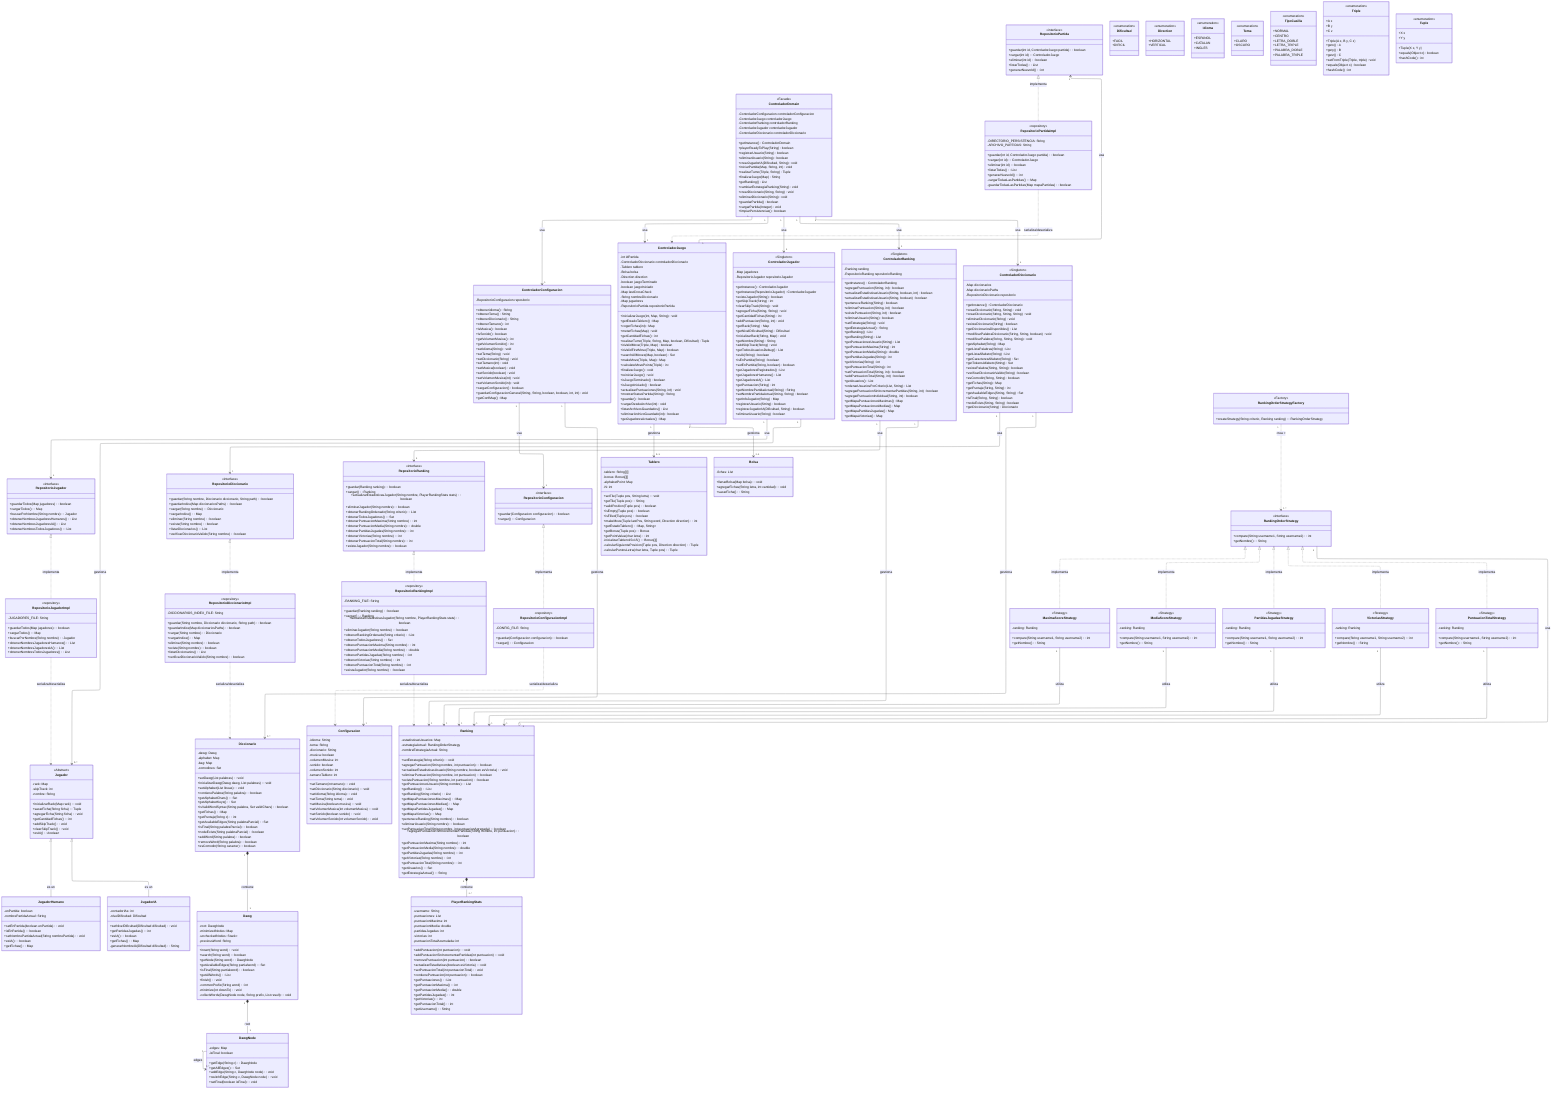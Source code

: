 ---
config:
  layout: elk
---
classDiagram
direction TB
    %% CAPA 1: CONTROLLERS (Superior)
    class ControladorDomain {
        -ControladorConfiguracion controladorConfiguracion
        -ControladorJuego controladorJuego
        -ControladorRanking controladorRanking
        -ControladorJugador controladorJugador
        -ControladorDiccionario controladorDiccionario
        +getInstance() ControladorDomain
        +playerReadyToPlay(String) boolean
        +registrarUsuario(String) boolean
        +eliminarUsuario(String) boolean
        +crearJugadorIA(Dificultad, String) void
        +iniciarPartida(Map, String, int) void
        +realizarTurno(Triple, String) Tuple
        +finalizarJuego(Map) String
        +getRanking() List
        +cambiarEstrategiaRanking(String) void
        +crearDiccionario(String, String) void
        +eliminarDiccionario(String) void
        +guardarPartida() boolean
        +cargarPartida(Integer) void
        +limpiarPersistencias() boolean
    }
    
    class ControladorConfiguracion {
        -RepositorioConfiguracion repositorio
        +obteneridioma() String
        +obtenerTema() String
        +obtenerDiccionario() String
        +obtenerTamano() int
        +isMusica() boolean
        +isSonido() boolean
        +getVolumenMusica() int
        +getVolumenSonido() int
        +setIdioma(String) void
        +setTema(String) void
        +setDiccionario(String) void
        +setTamano(int) void
        +setMusica(boolean) void
        +setSonido(boolean) void
        +setVolumenMusica(int) void
        +setVolumenSonido(int) void
        +cargarConfiguracion() boolean
        +guardarConfiguracionGeneral(String, String, boolean, boolean, int, int) void
        +getConfMap() Map
    }
    
    class ControladorJuego {
        -int idPartida
        -ControladorDiccionario controladorDiccionario
        -Tablero tablero
        -Bolsa bolsa
        -Direction direction
        -boolean juegoTerminado
        -boolean juegoIniciado
        -Map lastCrossCheck
        -String nombreDiccionario
        -Map jugadores
        -RepositorioPartida repositorioPartida
        +inicializarJuego(int, Map, String) void
        +getEstadoTablero() Map
        +cogerFichas(int) Map
        +meterFichas(Map) void
        +getCantidadFichas() int
        +realizarTurno(Triple, String, Map, boolean, Dificultad) Tuple
        +isValidMove(Triple, Map) boolean
        +isValidFirstMove(Triple, Map) boolean
        +searchAllMoves(Map, boolean) Set
        +makeMove(Triple, Map) Map
        +calculateMovePoints(Triple) int
        +finalizarJuego() void
        +reiniciarJuego() void
        +isJuegoTerminado() boolean
        +isJuegoIniciado() boolean
        +actualizarPuntuaciones(String, int) void
        +mostrarStatusPartida(String) String
        +guardar() boolean
        +cargarDesdeArchivo(int) void
        +listarArchivosGuardados() List
        +eliminarArchivoGuardado(int) boolean
        +getJugadoresActuales() Map
    }
    
    class ControladorJugador {
        -Map jugadores
        -RepositorioJugador repositorioJugador
        +getInstance() ControladorJugador
        +getInstance(RepositorioJugador) ControladorJugador
        +existeJugador(String) boolean
        +getSkipTrack(String) int
        +clearSkipTrack(String) void
        +agregarFicha(String, String) void
        +getCantidadFichas(String) int
        +addPuntuacion(String, int) void
        +getRack(String) Map
        +getNivelDificultad(String) Dificultad
        +inicializarRack(String, Map) void
        +getNombre(String) String
        +addSkipTrack(String) void
        +getTodosUsuariosDebug() List
        +esIA(String) boolean
        +isEnPartida(String) boolean
        +setEnPartida(String, boolean) boolean
        +getJugadoresRegistrados() List
        +getJugadoresHumanos() List
        +getJugadoresIA() List
        +getPuntuacion(String) int
        +getNombrePartidaActual(String) String
        +setNombrePartidaActual(String, String) boolean
        +getInfoJugador(String) Map
        +registrarUsuario(String) boolean
        +registrarJugadorIA(Dificultad, String) boolean
        +eliminarUsuario(String) boolean
    }
    
    class ControladorRanking {
        -Ranking ranking
        -RepositorioRanking repositorioRanking
        +getInstance() ControladorRanking
        +agregarPuntuacion(String, int) boolean
        +actualizarEstadisticasUsuario(String, boolean, int) boolean
        +actualizarEstadisticasUsuario(String, boolean) boolean
        +perteneceRanking(String) boolean
        +eliminarPuntuacion(String, int) boolean
        +existePuntuacion(String, int) boolean
        +eliminarUsuario(String) boolean
        +setEstrategia(String) void
        +getEstrategiaActual() String
        +getRanking() List
        +getRanking(String) List
        +getPuntuacionesUsuario(String) List
        +getPuntuacionMaxima(String) int
        +getPuntuacionMedia(String) double
        +getPartidasJugadas(String) int
        +getVictorias(String) int
        +getPuntuacionTotal(String) int
        +setPuntuacionTotal(String, int) boolean
        +addPuntuacionTotal(String, int) boolean
        +getUsuarios() List
        +ordenarUsuariosPorCriterio(List, String) List
        +agregarPuntuacionSinIncrementarPartidas(String, int) boolean
        +agregarPuntuacionIndividual(String, int) boolean
        +getMapaPuntuacionesMaximas() Map
        +getMapaPuntuacionesMedias() Map
        +getMapaPartidasJugadas() Map
        +getMapaVictorias() Map
    }
    
    class ControladorDiccionario {
        -Map diccionarios
        -Map diccionarioPaths
        -RepositorioDiccionario repositorio
        +getInstance() ControladorDiccionario
        +crearDiccionario(String, String) void
        +crearDiccionario(String, String, String) void
        +eliminarDiccionario(String) void
        +existeDiccionario(String) boolean
        +getDiccionariosDisponibles() List
        +modificarPalabraDiccionario(String, String, boolean) void
        +modificarPalabra(String, String, String) void
        +getAlphabet(String) Map
        +getListaPalabras(String) List
        +getListaAlfabeto(String) List
        +getCaracteresAlfabeto(String) Set
        +getTokensAlfabeto(String) Set
        +existePalabra(String, String) boolean
        +verificarDiccionarioValido(String) boolean
        +esComodin(String, String) boolean
        +getFichas(String) Map
        +getPuntaje(String, String) int
        +getAvailableEdges(String, String) Set
        +isFinal(String, String) boolean
        +nodeExists(String, String) boolean
        +getDiccionario(String) Diccionario
    }


    %% CAPA 2: REPOSITORIES (INTERFACES)
    class RepositorioJugador {
        +guardarTodos(Map<String, Jugador> jugadores): boolean
        +cargarTodos(): Map<String, Jugador>
        +buscarPorNombre(String nombre): Jugador
        +obtenerNombresJugadoresHumanos(): List<String>
        +obtenerNombresJugadoresIA(): List<String>
        +obtenerNombresTodosJugadores(): List<String>
    }
    class RepositorioPartida {
        +guardar(int id, ControladorJuego partida): boolean
        +cargar(int id): ControladorJuego
        +eliminar(int id): boolean
        +listarTodas(): List<Integer>
        +generarNuevoId(): int
    }
    class RepositorioDiccionario {
        +guardar(String nombre, Diccionario diccionario, String path): boolean
        +guardarIndice(Map<String, String> diccionariosPaths): boolean
        +cargar(String nombre): Diccionario
        +cargarIndice(): Map<String, String>
        +eliminar(String nombre): boolean
        +existe(String nombre): boolean
        +listarDiccionarios(): List<String>
        +verificarDiccionarioValido(String nombre): boolean
    }
    class RepositorioRanking {
        +guardar(Ranking ranking): boolean
        +cargar(): Ranking
        +actualizarEstadisticasJugador(String nombre, PlayerRankingStats stats): boolean
        +eliminarJugador(String nombre): boolean
        +obtenerRankingOrdenado(String criterio): List<String>
        +obtenerTodosJugadores(): Set<String>
        +obtenerPuntuacionMaxima(String nombre): int
        +obtenerPuntuacionMedia(String nombre): double
        +obtenerPartidasJugadas(String nombre): int
        +obtenerVictorias(String nombre): int
        +obtenerPuntuacionTotal(String nombre): int
        +existeJugador(String nombre): boolean
    }
    class RepositorioConfiguracion {
        +guardar(Configuracion configuracion): boolean
        +cargar(): Configuracion
    }

    %% IMPLEMENTACIONES
    class RepositorioJugadorImpl {
        -JUGADORES_FILE: String
        +guardarTodos(Map<String, Jugador> jugadores): boolean
        +cargarTodos(): Map<String, Jugador>
        +buscarPorNombre(String nombre): Jugador
        +obtenerNombresJugadoresHumanos(): List<String>
        +obtenerNombresJugadoresIA(): List<String>
        +obtenerNombresTodosJugadores(): List<String>
    }
    class RepositorioPartidaImpl {
        -DIRECTORIO_PERSISTENCIA: String
        -ARCHIVO_PARTIDAS: String
        +guardar(int id, ControladorJuego partida): boolean
        +cargar(int id): ControladorJuego
        +eliminar(int id): boolean
        +listarTodas(): List<Integer>
        +generarNuevoId(): int
        -cargarTodasLasPartidas(): Map<Integer, ControladorJuego>
        -guardarTodasLasPartidas(Map<Integer, ControladorJuego> mapaPartidas): boolean
    }
    class RepositorioDiccionarioImpl {
        -DICCIONARIOS_INDEX_FILE: String
        +guardar(String nombre, Diccionario diccionario, String path): boolean
        +guardarIndice(Map<String, String> diccionariosPaths): boolean
        +cargar(String nombre): Diccionario
        +cargarIndice(): Map<String, String>
        +eliminar(String nombre): boolean
        +existe(String nombre): boolean
        +listarDiccionarios(): List<String>
        +verificarDiccionarioValido(String nombre): boolean
    }
    class RepositorioRankingImpl {
        -RANKING_FILE: String
        +guardar(Ranking ranking): boolean
        +cargar(): Ranking
        +actualizarEstadisticasJugador(String nombre, PlayerRankingStats stats): boolean
        +eliminarJugador(String nombre): boolean
        +obtenerRankingOrdenado(String criterio): List<String>
        +obtenerTodosJugadores(): Set<String>
        +obtenerPuntuacionMaxima(String nombre): int
        +obtenerPuntuacionMedia(String nombre): double
        +obtenerPartidasJugadas(String nombre): int
        +obtenerVictorias(String nombre): int
        +obtenerPuntuacionTotal(String nombre): int
        +existeJugador(String nombre): boolean
    }
    class RepositorioConfiguracionImpl {
        -CONFIG_FILE: String
        +guardar(Configuracion configuracion): boolean
        +cargar(): Configuracion
    }

    %% CAPA 3: MODELOS
    class Jugador {
        -rack: Map<String, Integer>
        -skipTrack: int
        -nombre: String
        +inicializarRack(Map<String, Integer> rack): void
        +sacarFicha(String ficha): Tuple<String, Integer>
        +agregarFicha(String ficha): void
        +getCantidadFichas(): int
        +addSkipTrack(): void
        +clearSkipTrack(): void
        +esIA(): boolean*
    }
    class JugadorHumano {
        -enPartida: boolean
        -nombrePartidaActual: String
        +setEnPartida(boolean enPartida): void
        +isEnPartida(): boolean
        +setNombrePartidaActual(String nombrePartida): void
        +esIA(): boolean
        +getFichas(): Map<String, Integer>
    }
    class JugadorIA {
        -contadorIAs: int
        -nivelDificultad: Dificultad
        +setNivelDificultad(Dificultad dificultad): void
        +getPartidasJugadas(): int
        +esIA(): boolean
        +getFichas(): Map<String, Integer>
        -generarNombreIA(Dificultad dificultad): String
    }
    class Tablero {
        -tablero: String[][]
        -bonus: Bonus[][]
        -alphabetPoint: Map<Character, Integer>
        -N: int
        +setTile(Tuple<Integer, Integer> pos, String letra): void
        +getTile(Tuple<Integer, Integer> pos): String
        +validPosition(Tuple<Integer, Integer> pos): boolean
        +isEmpty(Tuple<Integer, Integer> pos): boolean
        +isFilled(Tuple<Integer, Integer> pos): boolean
        +makeMove(Tuple<Integer, Integer> lastPos, String word, Direction direction): int
        +getEstadoTablero(): Map<Tuple<Integer, Integer>, String>
        +getBonus(Tuple<Integer, Integer> pos): Bonus
        +getPointValue(char letra): int
        -inicializarTablero15x15(): Bonus[][]
        -calcularSiguientePosicion(Tuple<Integer, Integer> pos, Direction direction): Tuple<Integer, Integer>
        -calcularPuntosLetra(char letra, Tuple<Integer, Integer> pos): Tuple<Integer, Integer>
    }
    class Bolsa {
        -fichas: List<String>
        +llenarBolsa(Map<String, Integer> bolsa): void
        +agregarFichas(String letra, int cantidad): void
        +sacarFicha(): String
    }
    class Diccionario {
        -dawg: Dawg
        -alphabet: Map<String, Integer>
        -bag: Map<String, Integer>
        -comodines: Set<String>
        +setDawg(List<String> palabras): void
        +inicializarDawg(Dawg dawg, List<String> palabras): void
        +setAlphabet(List<String> lineas): void
        +contienePalabra(String palabra): boolean
        +getAlphabetChars(): Set<Character>
        +getAlphabetKeys(): Set<String>
        +isValidWordSyntax(String palabra, Set<Character> validChars): boolean
        +getFichas(): Map<String, Integer>
        +getPuntaje(String c): int
        +getAvailableEdges(String palabraParcial): Set<String>
        +isFinal(String palabraParcial): boolean
        +nodeExists(String palabraParcial): boolean
        +addWord(String palabra): boolean
        +removeWord(String palabra): boolean
        +esComodin(String caracter): boolean
    }
    class Configuracion {
        -idioma: String
        -tema: String
        -diccionario: String
        -musica: boolean
        -volumenMusica: int
        -sonido: boolean
        -volumenSonido: int
        -tamanoTablero: int
        +setTamano(int tamano): void
        +setDiccionario(String diccionario): void
        +setIdioma(String idioma): void
        +setTema(String tema): void
        +setMusica(boolean musica): void
        +setVolumenMusica(int volumenMusica): void
        +setSonido(boolean sonido): void
        +setVolumenSonido(int volumenSonido): void
    }
    class Ranking {
        -estadisticasUsuarios: Map<String, PlayerRankingStats>
        -estrategiaActual: RankingOrderStrategy
        -nombreEstrategiaActual: String
        +setEstrategia(String criterio): void
        +agregarPuntuacion(String nombre, int puntuacion): boolean
        +actualizarEstadisticasUsuario(String nombre, boolean esVictoria): void
        +eliminarPuntuacion(String nombre, int puntuacion): boolean
        +existePuntuacion(String nombre, int puntuacion): boolean
        +getPuntuacionesUsuario(String nombre): List<Integer>
        +getRanking(): List<String>
        +getRanking(String criterio): List<String>
        +getMapaPuntuacionesMaximas(): Map<String, Integer>
        +getMapaPuntuacionesMedias(): Map<String, Double>
        +getMapaPartidasJugadas(): Map<String, Integer>
        +getMapaVictorias(): Map<String, Integer>
        +perteneceRanking(String nombre): boolean
        +eliminarUsuario(String nombre): boolean
        +setPuntuacionTotal(String nombre, int puntuacionAgregada): boolean
        +agregarPuntuacionSinIncrementarPartidas(String nombre, int puntuacion): boolean
        +getPuntuacionMaxima(String nombre): int
        +getPuntuacionMedia(String nombre): double
        +getPartidasJugadas(String nombre): int
        +getVictorias(String nombre): int
        +getPuntuacionTotal(String nombre): int
        +getUsuarios(): Set<String>
        +getEstrategiaActual(): String
    }

    %% MODELOS SECUNDARIOS
    class Dawg {
        -root: DawgNode
        -minimizedNodes: Map<DawgNode, DawgNode>
        -uncheckedNodes: Stack<Triple<DawgNode, String, DawgNode>>
        -previousWord: String
        +insert(String word): void
        +search(String word): boolean
        +getNode(String word): DawgNode
        +getAvailableEdges(String partialword): Set<String>
        +isFinal(String partialword): boolean
        +getAllWords(): List<String>
        +finish(): void
        -commonPrefix(String word): int
        -minimize(int downTo): void
        -collectWords(DawgNode node, String prefix, List<String> result): void
    }
    class DawgNode {
        -edges: Map<String, DawgNode>
        -isFinal: boolean
        +getEdge(String c): DawgNode
        +getAllEdges(): Set<String>
        +addEdge(String c, DawgNode node): void
        +switchEdge(String c, DawgNode node): void
        +setFinal(boolean isFinal): void
    }
    class PlayerRankingStats {
        -username: String
        -puntuaciones: List<Integer>
        -puntuacionMaxima: int
        -puntuacionMedia: double
        -partidasJugadas: int
        -victorias: int
        -puntuacionTotalAcumulada: int
        +addPuntuacion(int puntuacion): void
        +addPuntuacionSinIncrementarPartidas(int puntuacion): void
        +removePuntuacion(int puntuacion): boolean
        +actualizarEstadisticas(boolean esVictoria): void
        +setPuntuacionTotal(int puntuacionTotal): void
        +contienePuntuacion(int puntuacion): boolean
        +getPuntuaciones(): List<Integer>
        +getPuntuacionMaxima(): int
        +getPuntuacionMedia(): double
        +getPartidasJugadas(): int
        +getVictorias(): int
        +getPuntuacionTotal(): int
        +getUsername(): String
    }

    %% SUBSISTEMA RANKING
    class RankingOrderStrategy {
        +compare(String username1, String username2): int
        +getNombre(): String
    }
    class RankingOrderStrategyFactory {
        +createStrategy(String criterio, Ranking ranking): RankingOrderStrategy
    }
    class MaximaScoreStrategy {
        -ranking: Ranking
        +compare(String username1, String username2): int
        +getNombre(): String
    }
    class MediaScoreStrategy {
        -ranking: Ranking
        +compare(String username1, String username2): int
        +getNombre(): String
    }
    class PartidasJugadasStrategy {
        -ranking: Ranking
        +compare(String username1, String username2): int
        +getNombre(): String
    }
    class VictoriasStrategy {
        -ranking: Ranking
        +compare(String username1, String username2): int
        +getNombre(): String
    }
    class PuntuacionTotalStrategy {
        -ranking: Ranking
        +compare(String username1, String username2): int
        +getNombre(): String
    }

    %% HELPERS (ACTUALIZADAS)
    class Dificultad {
        +FACIL
        +DIFICIL
    }
    class Direction {
        +HORIZONTAL
        +VERTICAL
    }
    class Idioma {
        +ESPANOL
        +CATALAN
        +INGLES
    }
    class Tema {
        +CLARO
        +OSCURO
    }
    class TipoCasilla {
        +NORMAL
        +CENTRO
        +LETRA_DOBLE
        +LETRA_TRIPLE
        +PALABRA_DOBLE
        +PALABRA_TRIPLE
    }
    class Triple {
        +A x
        +B y
        +C z
        +Triple(A x, B y, C z)
        +getx() A
        +gety() B
        +getz() C
        +setFromTriple(Triple, triple) void
        +equals(Object o) boolean
        +hashCode() int
    }
    class Tuple {
        +X x
        +Y y
        +Tuple(X x, Y y)
        +equals(Object o) boolean
        +hashCode() int
    }

    %% ESTEREOTIPOS
    <<Facade>> ControladorDomain
    <<Singleton>> ControladorJugador
    <<Singleton>> ControladorRanking
    <<Singleton>> ControladorDiccionario
    <<interface>> RepositorioJugador
    <<interface>> RepositorioPartida
    <<interface>> RepositorioDiccionario
    <<interface>> RepositorioRanking
    <<interface>> RepositorioConfiguracion
    <<Abstract>> Jugador
    <<interface>> RankingOrderStrategy
    <<Factory>> RankingOrderStrategyFactory
    <<Strategy>> MaximaScoreStrategy
    <<Strategy>> MediaScoreStrategy
    <<Strategy>> PartidasJugadasStrategy
    <<Strategy>> VictoriasStrategy
    <<Strategy>> PuntuacionTotalStrategy
    <<enumeration>> Dificultad
    <<enumeration>> Tema
    <<enumeration>> Direction
    <<enumeration>> Tuple
    <<enumeration>> Triple
    <<enumeration>> Idioma
    <<enumeration>> TipoCasilla
    <<repository>> RepositorioJugadorImpl
    <<repository>> RepositorioPartidaImpl
    <<repository>> RepositorioDiccionarioImpl
    <<repository>> RepositorioRankingImpl
    <<repository>> RepositorioConfiguracionImpl

    %% DEFINIR ESTILOS PARA CLASES NUEVAS
    classDef nuevaRepo fill:#e8f4fd,stroke:#4a90e2,stroke-width:2px
    classDef nuevaEnum fill:#fff2e8,stroke:#d4681a,stroke-width:2px
    
    %% APLICAR ESTILOS A CLASES NUEVAS
    class RepositorioJugador:::nuevaRepo
    class RepositorioPartida:::nuevaRepo
    class RepositorioDiccionario:::nuevaRepo
    class RepositorioRanking:::nuevaRepo
    class RepositorioConfiguracion:::nuevaRepo
    class RepositorioJugadorImpl:::nuevaRepo
    class RepositorioPartidaImpl:::nuevaRepo
    class RepositorioDiccionarioImpl:::nuevaRepo
    class RepositorioRankingImpl:::nuevaRepo
    class RepositorioConfiguracionImpl:::nuevaRepo
    class Dificultad:::nuevaEnum

    %% RELACIONES CONTROLADORES CON MULTIPLICIDAD
    ControladorDomain "1" --> "1" ControladorConfiguracion : usa
    ControladorDomain "1" --> "1" ControladorJuego : usa
    ControladorDomain "1" --> "1" ControladorRanking : usa
    ControladorDomain "1" --> "1" ControladorJugador : usa
    ControladorDomain "1" --> "1" ControladorDiccionario : usa

    %% RELACIONES CONTROLADORES-REPOSITORIOS
    ControladorJugador "1" --> "1" RepositorioJugador : usa
    ControladorJuego "1" --> "1" RepositorioPartida : usa
    ControladorDiccionario "1" --> "1" RepositorioDiccionario : usa
    ControladorRanking "1" --> "1" RepositorioRanking : usa
    ControladorConfiguracion "1" --> "1" RepositorioConfiguracion : usa

    %% IMPLEMENTACIONES DE REPOSITORIOS
    RepositorioJugador <|.. RepositorioJugadorImpl : implementa
    RepositorioPartida <|.. RepositorioPartidaImpl : implementa
    RepositorioDiccionario <|.. RepositorioDiccionarioImpl : implementa
    RepositorioRanking <|.. RepositorioRankingImpl : implementa
    RepositorioConfiguracion <|.. RepositorioConfiguracionImpl : implementa

    %% RELACIONES CONTROLADORES-MODELOS
    ControladorJugador "1" --> "0..*" Jugador : gestiona
    ControladorConfiguracion "1" --> "1" Configuracion : gestiona
    ControladorJuego "1" --> "0..1" Tablero : gestiona
    ControladorJuego "1" --> "0..1" Bolsa : gestiona
    ControladorRanking "1" --> "1" Ranking : gestiona
    ControladorDiccionario "1" --> "0..*" Diccionario : gestiona

    %% HERENCIA DE MODELOS
    Jugador <|-- JugadorHumano : es un
    Jugador <|-- JugadorIA : es un

    %% RELACIONES DE COMPOSICIÓN Y AGREGACIÓN
    Ranking "1" *-- "0..*" PlayerRankingStats : contiene
    Ranking "1" o-- "1" RankingOrderStrategy : usa
    Diccionario "1" *-- "1" Dawg : contiene
    Dawg "1" *-- "1" DawgNode : root
    DawgNode "1" --> "0..*" DawgNode : edges

    %% SUBSISTEMA DE RANKING
    RankingOrderStrategy <|.. MaximaScoreStrategy : implementa
    RankingOrderStrategy <|.. MediaScoreStrategy : implementa
    RankingOrderStrategy <|.. PartidasJugadasStrategy : implementa
    RankingOrderStrategy <|.. VictoriasStrategy : implementa
    RankingOrderStrategy <|.. PuntuacionTotalStrategy : implementa

    RankingOrderStrategyFactory "1" ..> "1..*" RankingOrderStrategy : crea >

    MaximaScoreStrategy "1" --> "1" Ranking : utiliza
    MediaScoreStrategy "1" --> "1" Ranking : utiliza
    PartidasJugadasStrategy "1" --> "1" Ranking : utiliza
    VictoriasStrategy "1" --> "1" Ranking : utiliza
    PuntuacionTotalStrategy "1" --> "1" Ranking : utiliza

    %% RELACIONES REPOSITORIOS-MODELOS
    RepositorioJugadorImpl ..> Jugador : serializa/deserializa
    RepositorioPartidaImpl ..> ControladorJuego : serializa/deserializa
    RepositorioDiccionarioImpl ..> Diccionario : serializa/deserializa
    RepositorioRankingImpl ..> Ranking : serializa/deserializa
    RepositorioConfiguracionImpl ..> Configuracion : serializa/deserializa